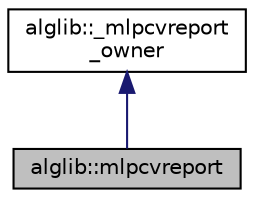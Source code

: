 digraph "alglib::mlpcvreport"
{
  edge [fontname="Helvetica",fontsize="10",labelfontname="Helvetica",labelfontsize="10"];
  node [fontname="Helvetica",fontsize="10",shape=record];
  Node0 [label="alglib::mlpcvreport",height=0.2,width=0.4,color="black", fillcolor="grey75", style="filled", fontcolor="black"];
  Node1 -> Node0 [dir="back",color="midnightblue",fontsize="10",style="solid",fontname="Helvetica"];
  Node1 [label="alglib::_mlpcvreport\l_owner",height=0.2,width=0.4,color="black", fillcolor="white", style="filled",URL="$classalglib_1_1__mlpcvreport__owner.html"];
}
